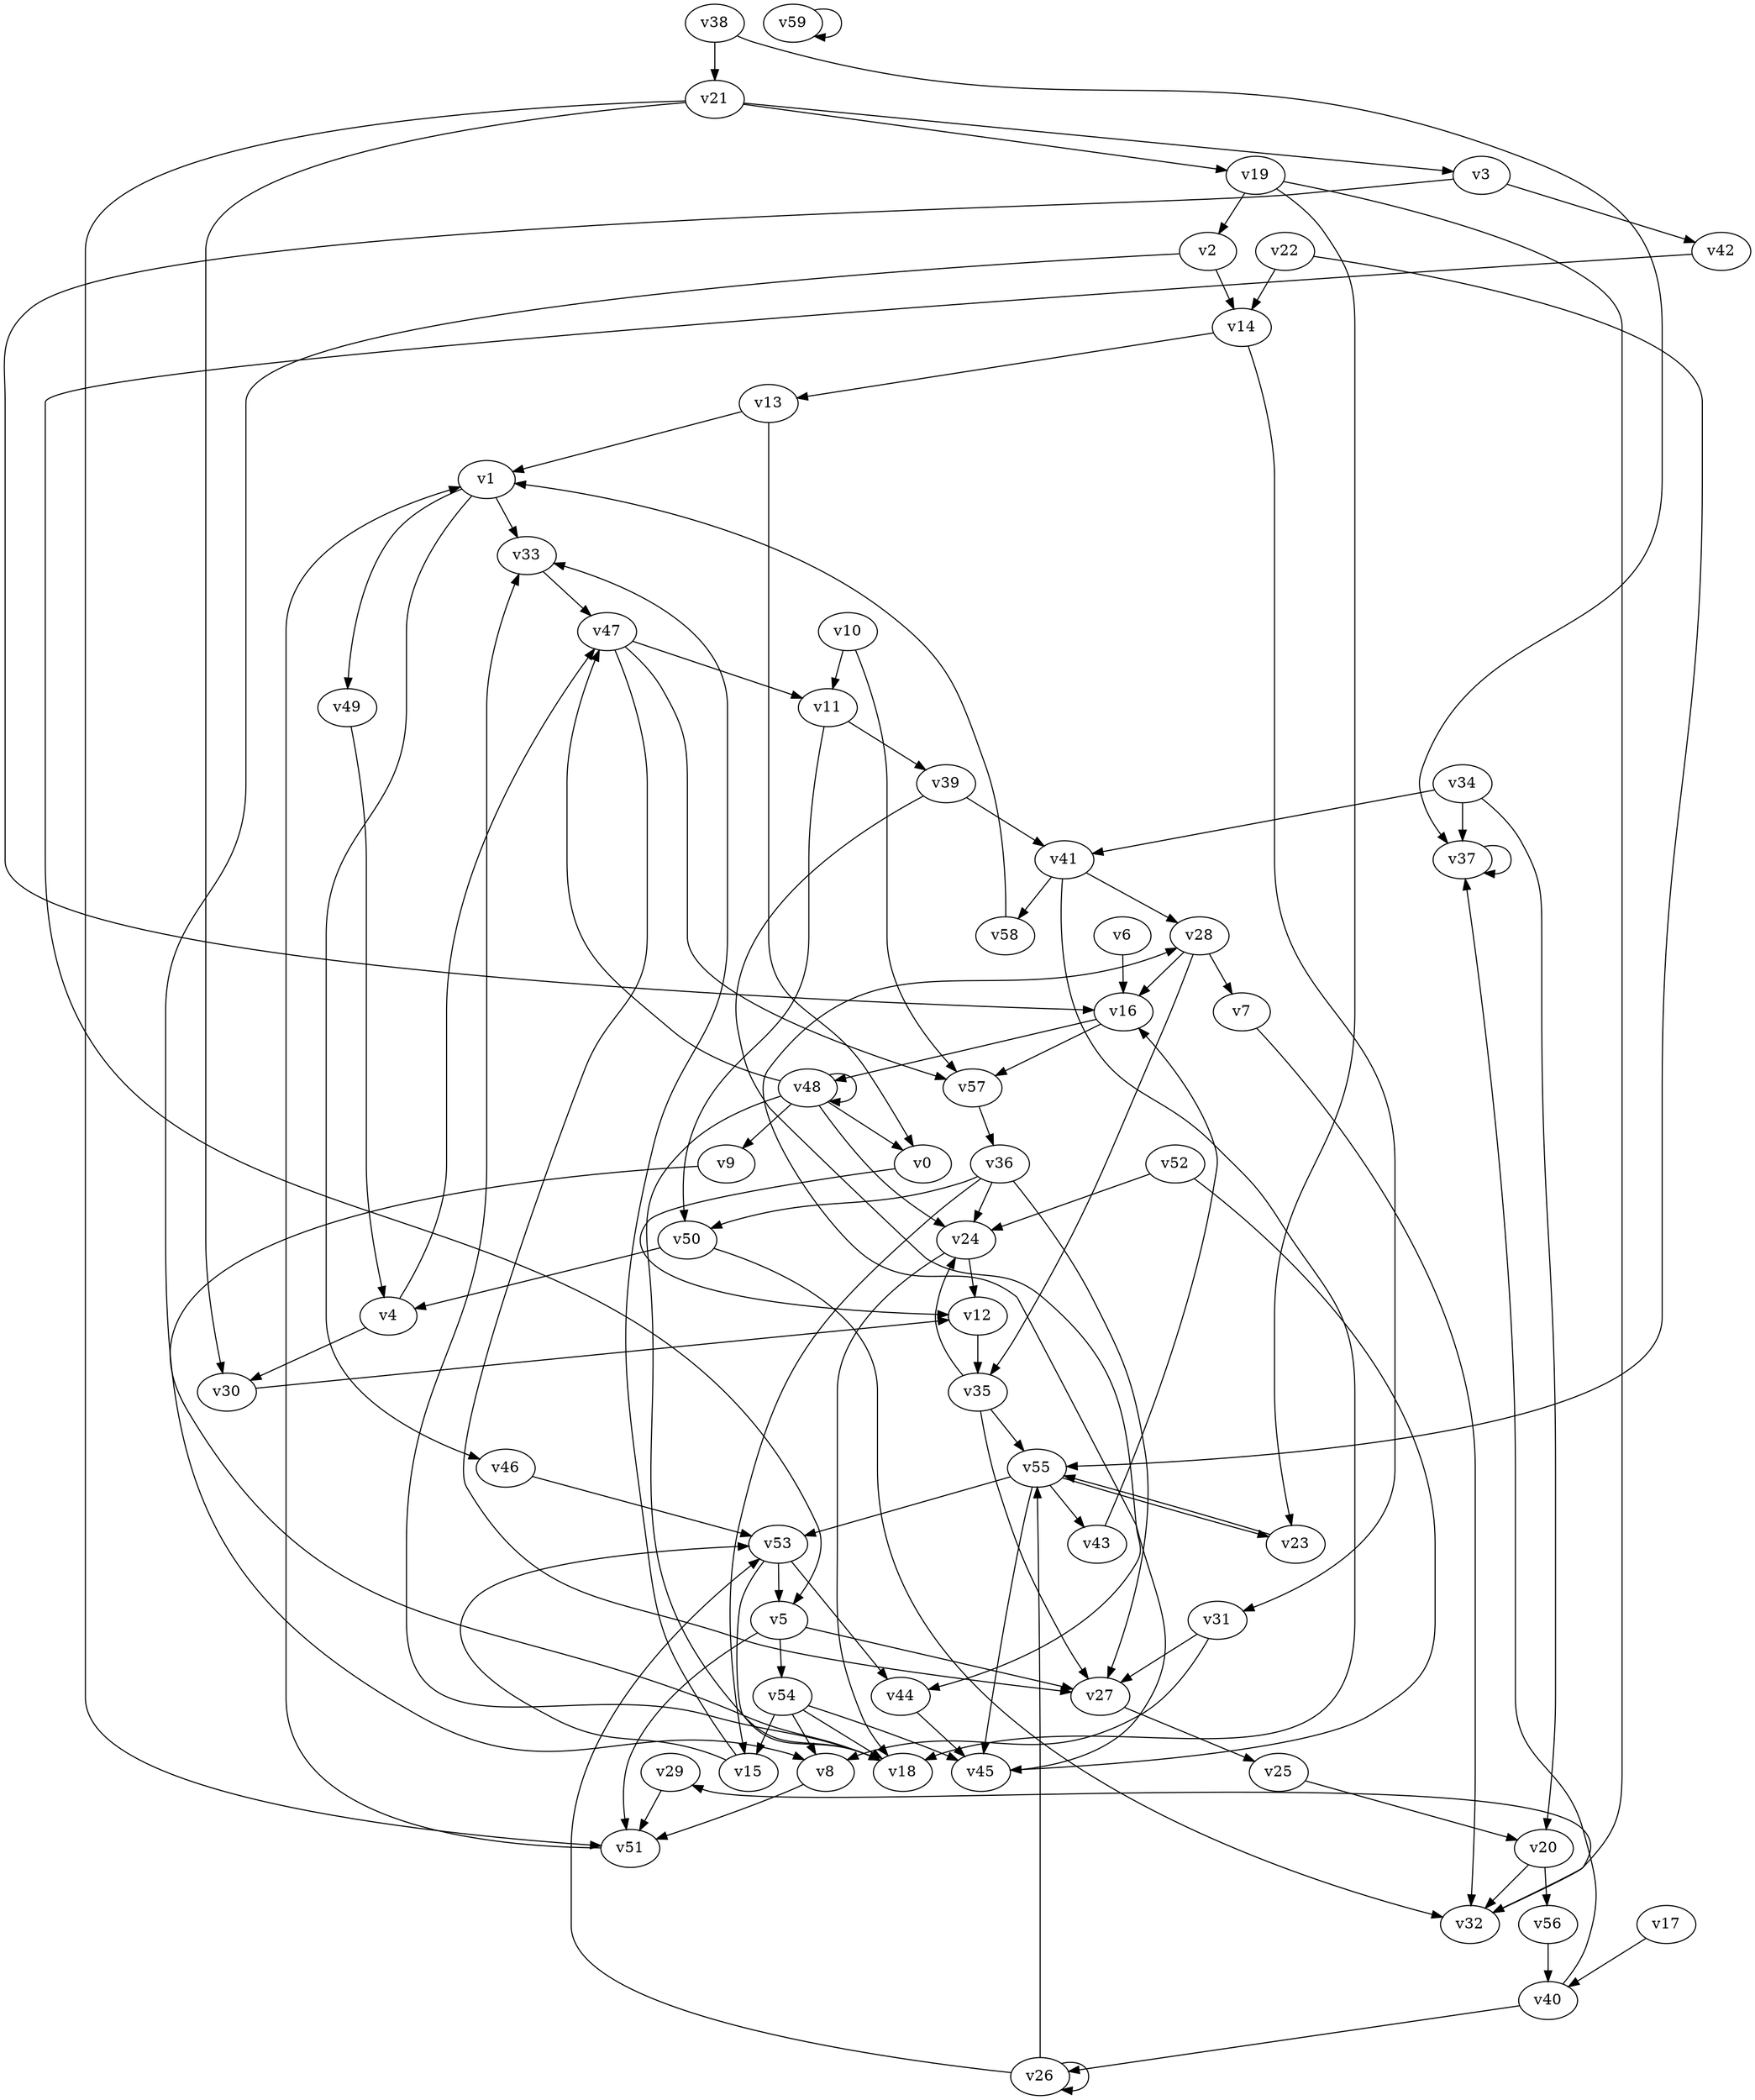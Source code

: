 // Benchmark game 87 - 60 vertices
// time_bound: 14
// targets: v6
digraph G {
    v0 [name="v0", player=1];
    v1 [name="v1", player=1];
    v2 [name="v2", player=1];
    v3 [name="v3", player=0];
    v4 [name="v4", player=0];
    v5 [name="v5", player=0];
    v6 [name="v6", player=1, target=1];
    v7 [name="v7", player=0];
    v8 [name="v8", player=1];
    v9 [name="v9", player=1];
    v10 [name="v10", player=0];
    v11 [name="v11", player=1];
    v12 [name="v12", player=1];
    v13 [name="v13", player=0];
    v14 [name="v14", player=0];
    v15 [name="v15", player=0];
    v16 [name="v16", player=1];
    v17 [name="v17", player=0];
    v18 [name="v18", player=0];
    v19 [name="v19", player=0];
    v20 [name="v20", player=0];
    v21 [name="v21", player=1];
    v22 [name="v22", player=1];
    v23 [name="v23", player=1];
    v24 [name="v24", player=1];
    v25 [name="v25", player=0];
    v26 [name="v26", player=0];
    v27 [name="v27", player=0];
    v28 [name="v28", player=0];
    v29 [name="v29", player=0];
    v30 [name="v30", player=1];
    v31 [name="v31", player=1];
    v32 [name="v32", player=1];
    v33 [name="v33", player=1];
    v34 [name="v34", player=1];
    v35 [name="v35", player=0];
    v36 [name="v36", player=0];
    v37 [name="v37", player=1];
    v38 [name="v38", player=0];
    v39 [name="v39", player=0];
    v40 [name="v40", player=1];
    v41 [name="v41", player=0];
    v42 [name="v42", player=1];
    v43 [name="v43", player=0];
    v44 [name="v44", player=0];
    v45 [name="v45", player=0];
    v46 [name="v46", player=0];
    v47 [name="v47", player=0];
    v48 [name="v48", player=1];
    v49 [name="v49", player=0];
    v50 [name="v50", player=1];
    v51 [name="v51", player=0];
    v52 [name="v52", player=1];
    v53 [name="v53", player=0];
    v54 [name="v54", player=1];
    v55 [name="v55", player=1];
    v56 [name="v56", player=0];
    v57 [name="v57", player=0];
    v58 [name="v58", player=1];
    v59 [name="v59", player=1];

    v0 -> v12 [constraint="t < 15"];
    v1 -> v33;
    v2 -> v14;
    v3 -> v16 [constraint="t < 6"];
    v4 -> v47;
    v5 -> v27;
    v6 -> v16;
    v7 -> v32;
    v8 -> v51;
    v9 -> v18 [constraint="t >= 5"];
    v10 -> v11;
    v11 -> v39;
    v12 -> v35;
    v13 -> v1;
    v14 -> v13;
    v15 -> v53 [constraint="t < 7"];
    v16 -> v48;
    v17 -> v40;
    v18 -> v33;
    v19 -> v23;
    v20 -> v56;
    v21 -> v30;
    v22 -> v55 [constraint="t mod 5 == 4"];
    v23 -> v55;
    v24 -> v18;
    v25 -> v20;
    v26 -> v53;
    v27 -> v25;
    v28 -> v16;
    v29 -> v51;
    v30 -> v12 [constraint="t mod 4 == 2"];
    v31 -> v8;
    v32 -> v29 [constraint="t < 9"];
    v33 -> v47;
    v34 -> v41;
    v35 -> v24;
    v36 -> v27;
    v37 -> v37;
    v38 -> v37 [constraint="t >= 4"];
    v39 -> v44 [constraint="t mod 2 == 1"];
    v40 -> v37 [constraint="t < 14"];
    v41 -> v28;
    v42 -> v5 [constraint="t >= 5"];
    v43 -> v16;
    v44 -> v45;
    v45 -> v28 [constraint="t < 12"];
    v46 -> v53;
    v47 -> v27;
    v48 -> v0;
    v49 -> v4;
    v50 -> v32;
    v51 -> v1;
    v52 -> v24;
    v53 -> v18 [constraint="t mod 3 == 0"];
    v54 -> v18;
    v55 -> v23;
    v56 -> v40;
    v57 -> v36;
    v58 -> v1;
    v59 -> v59 [constraint="t >= 3"];
    v26 -> v26;
    v54 -> v45;
    v36 -> v50;
    v14 -> v31;
    v21 -> v19;
    v2 -> v8;
    v52 -> v45;
    v47 -> v57;
    v16 -> v57;
    v11 -> v50;
    v35 -> v27;
    v4 -> v30;
    v53 -> v44;
    v34 -> v37;
    v10 -> v57;
    v21 -> v51;
    v28 -> v7;
    v19 -> v2;
    v54 -> v8;
    v21 -> v3;
    v55 -> v43;
    v54 -> v15;
    v34 -> v20;
    v55 -> v45;
    v31 -> v27;
    v47 -> v11;
    v48 -> v24;
    v55 -> v53;
    v19 -> v32;
    v50 -> v4;
    v40 -> v26;
    v48 -> v48;
    v15 -> v33;
    v41 -> v18;
    v36 -> v15;
    v48 -> v47;
    v26 -> v55;
    v35 -> v55;
    v3 -> v42;
    v24 -> v12;
    v20 -> v32;
    v22 -> v14;
    v1 -> v46;
    v53 -> v5;
    v1 -> v49;
    v5 -> v54;
    v48 -> v9;
    v28 -> v35;
    v36 -> v24;
    v38 -> v21;
    v5 -> v51;
    v39 -> v41;
    v13 -> v0;
    v48 -> v18;
    v41 -> v58;
}
